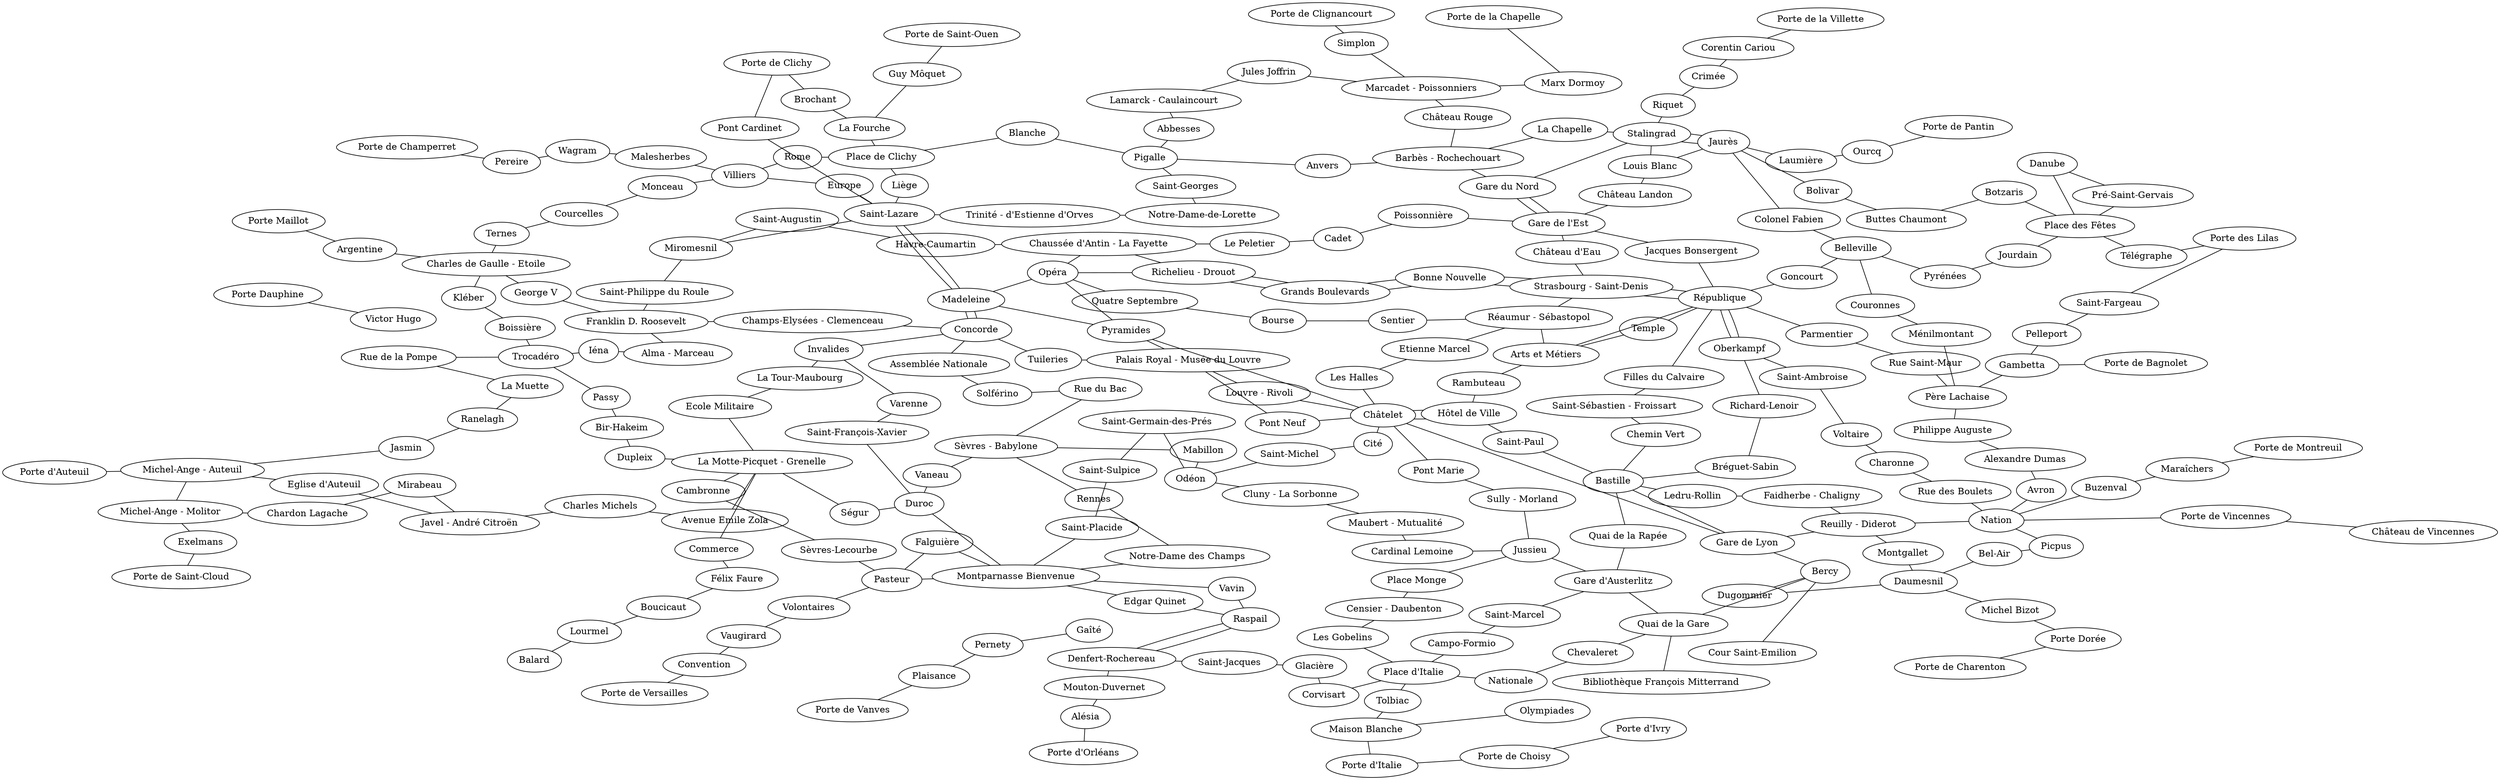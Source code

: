 graph G {
    layout=neato;
    overlap=false;
    "Porte Maillot" [pos="2.28258384736155,48.8781626526965!"];
    "Argentine" [pos="2.28943541854221,48.8756673756517!"];
    "Charles de Gaulle - Etoile" [pos="2.29581177523576,48.874994575223!"];
    "George V" [pos="2.30075978497892,48.872037763641!"];
    "Franklin D. Roosevelt" [pos="2.30948819233711,48.8687248870505!"];
    "Champs-Elysées - Clemenceau" [pos="2.31446450132278,48.8676562912457!"];
    "Concorde" [pos="2.32296144579826,48.8665579920016!"];
    "Tuileries" [pos="2.32967809471164,48.8644778383665!"];
    "Palais Royal - Musée du Louvre" [pos="2.33645436775425,48.862222264626!"];
    "Louvre - Rivoli" [pos="2.34096962328527,48.8608712117595!"];
    "Châtelet" [pos="2.34816099123458,48.8569534598372!"];
    "Hôtel de Ville" [pos="2.3520676701391,48.8573524042377!"];
    "Saint-Paul" [pos="2.36088525627519,48.8551874206563!"];
    "Bastille" [pos="2.36871896103409,48.8520542925495!"];
    "Gare de Lyon" [pos="2.3731565937892,48.8456832057876!"];
    "Reuilly - Diderot" [pos="2.38720107040939,48.8472129257497!"];
    "Nation" [pos="2.39584398872374,48.8480842890258!"];
    "Porte de Vincennes" [pos="2.4108049967015,48.8470077301404!"];
    "Château de Vincennes" [pos="2.44054009540611,48.8443175133653!"];
    "Porte Dauphine" [pos="2.27763271754527,48.8713967943003!"];
    "Victor Hugo" [pos="2.28582876591298,48.8699260814626!"];
    "Ternes" [pos="2.29811328861724,48.8782277299144!"];
    "Courcelles" [pos="2.30329436242521,48.8792652531651!"];
    "Monceau" [pos="2.3094129673747,48.8805687691788!"];
    "Villiers" [pos="2.31581509264638,48.8810731821276!"];
    "Rome" [pos="2.32135917382297,48.8823458178481!"];
    "Place de Clichy" [pos="2.32795832801022,48.8836690873247!"];
    "Blanche" [pos="2.33248437543436,48.8837663535292!"];
    "Pigalle" [pos="2.33721116470113,48.8820209311193!"];
    "Anvers" [pos="2.34415484033029,48.8828685678959!"];
    "Barbès - Rochechouart" [pos="2.3506070793551,48.8837760886089!"];
    "La Chapelle" [pos="2.3604041692741,48.8843864099048!"];
    "Stalingrad" [pos="2.36577437055817,48.8843205479219!"];
    "Jaurès" [pos="2.37143895998561,48.8830239124814!"];
    "Colonel Fabien" [pos="2.37046757479386,48.8776498075734!"];
    "Belleville" [pos="2.37673558655729,48.8722866011648!"];
    "Couronnes" [pos="2.38028898292719,48.8691933441843!"];
    "Ménilmontant" [pos="2.3834303882303,48.8663901391973!"];
    "Père Lachaise" [pos="2.38757989125445,48.8624498439893!"];
    "Philippe Auguste" [pos="2.39049759674529,48.8580894271876!"];
    "Alexandre Dumas" [pos="2.39471273375548,48.8562446774892!"];
    "Avron" [pos="2.3981875566594,48.851648542649!"];
    "Porte de Champerret" [pos="2.29211248215884,48.8856523921859!"];
    "Pereire" [pos="2.29768318601258,48.8848443217919!"];
    "Wagram" [pos="2.30467308758443,48.8838463897792!"];
    "Malesherbes" [pos="2.30948784696001,48.8828400216298!"];
    "Europe" [pos="2.32218591952051,48.8787531630967!"];
    "Saint-Lazare" [pos="2.32548839067261,48.8753813150599!"];
    "Havre-Caumartin" [pos="2.32765110341878,48.8736667509971!"];
    "Opéra" [pos="2.33104728671124,48.8714374280492!"];
    "Quatre Septembre" [pos="2.33631873559549,48.8696590964362!"];
    "Bourse" [pos="2.34066537071104,48.8687567967076!"];
    "Sentier" [pos="2.34755381593779,48.8673466033457!"];
    "Réaumur - Sébastopol" [pos="2.35205078710284,48.8663817558035!"];
    "Arts et Métiers" [pos="2.35650814364354,48.8652996116968!"];
    "Temple" [pos="2.36156123452636,48.8667566284863!"];
    "République" [pos="2.36330234078045,48.8675123568631!"];
    "Parmentier" [pos="2.3747477503599,48.8652523948625!"];
    "Rue Saint-Maur" [pos="2.38050775608986,48.8641177000146!"];
    "Gambetta" [pos="2.39853730570457,48.8650325635159!"];
    "Porte de Bagnolet" [pos="2.40875422118954,48.8645393719864!"];
    "Porte des Lilas" [pos="2.4070619733808,48.87656859808!"];
    "Saint-Fargeau" [pos="2.40449818316887,48.8718433712749!"];
    "Pelleport" [pos="2.40149679228792,48.8684648860667!"];
    "Porte de Clignancourt" [pos="2.34462409910279,48.8975256303301!"];
    "Simplon" [pos="2.34759605535164,48.8941244426855!"];
    "Marcadet - Poissonniers" [pos="2.34968154172248,48.8912804388966!"];
    "Château Rouge" [pos="2.34936580800484,48.8870788765196!"];
    "Gare du Nord" [pos="2.35680878820541,48.8795917064621!"];
    "Gare de l'Est" [pos="2.35806459441865,48.8761629935184!"];
    "Château d'Eau" [pos="2.35605174140158,48.8724469166474!"];
    "Strasbourg - Saint-Denis" [pos="2.35449161656383,48.8696235816895!"];
    "Etienne Marcel" [pos="2.34897619687911,48.8637030110762!"];
    "Les Halles" [pos="2.34612732517368,48.8625048393913!"];
    "Cité" [pos="2.34723223493191,48.8549338481585!"];
    "Saint-Michel" [pos="2.34399179903329,48.8535940766199!"];
    "Odéon" [pos="2.34069229106652,48.8520245535667!"];
    "Saint-Germain-des-Prés" [pos="2.33394781079819,48.8535745628742!"];
    "Saint-Sulpice" [pos="2.33061195308154,48.8512086266185!"];
    "Saint-Placide" [pos="2.32705481506631,48.8470066506411!"];
    "Montparnasse Bienvenue" [pos="2.323989185205,48.8438236103062!"];
    "Vavin" [pos="2.3288628540691,48.8420523223441!"];
    "Raspail" [pos="2.33046699371987,48.8391563585773!"];
    "Denfert-Rochereau" [pos="2.33201883521639,48.833948692744!"];
    "Mouton-Duvernet" [pos="2.32988764040842,48.8313375846232!"];
    "Alésia" [pos="2.32709323494845,48.8282010632709!"];
    "Porte d'Orléans" [pos="2.3254932653821,48.8234163501918!"];
    "Porte de Pantin" [pos="2.39212297232815,48.8884592103989!"];
    "Ourcq" [pos="2.38665201675988,48.886915952247!"];
    "Laumière" [pos="2.37939098935239,48.8851338471378!"];
    "Jacques Bonsergent" [pos="2.36102390204892,48.8706209253172!"];
    "Oberkampf" [pos="2.36815584539455,48.8647770975732!"];
    "Richard-Lenoir" [pos="2.37181363047695,48.8598769369206!"];
    "Bréguet-Sabin" [pos="2.37019466858975,48.8562440537382!"];
    "Quai de la Rapée" [pos="2.3658846507504,48.8464273245315!"];
    "Gare d'Austerlitz" [pos="2.36417731069183,48.8434054085772!"];
    "Saint-Marcel" [pos="2.36072185971764,48.8385124457356!"];
    "Campo-Formio" [pos="2.35874195669934,48.835542932801!"];
    "Place d'Italie" [pos="2.35550159148148,48.8309657123443!"];
    "Kléber" [pos="2.29314613724863,48.871489411987!"];
    "Boissière" [pos="2.29003283760744,48.8668483424692!"];
    "Trocadéro" [pos="2.28749279696644,48.8634876640714!"];
    "Passy" [pos="2.28583941888146,48.8575150886722!"];
    "Bir-Hakeim" [pos="2.2894007376346,48.8539253674278!"];
    "Dupleix" [pos="2.29366372673104,48.8504116248585!"];
    "La Motte-Picquet - Grenelle" [pos="2.29852572623663,48.8496308034842!"];
    "Cambronne" [pos="2.30294172833761,48.8475431112453!"];
    "Sèvres-Lecourbe" [pos="2.30952961043039,48.8456476817025!"];
    "Pasteur" [pos="2.31291468047394,48.842528386595!"];
    "Edgar Quinet" [pos="2.3252865779433,48.84090350075!"];
    "Saint-Jacques" [pos="2.33715437092501,48.8329160052708!"];
    "Glacière" [pos="2.3434382366787,48.8311159466681!"];
    "Corvisart" [pos="2.35061122592617,48.829860012364!"];
    "Nationale" [pos="2.36280417159351,48.8332352787279!"];
    "Chevaleret" [pos="2.36808128297274,48.8349630811609!"];
    "Quai de la Gare" [pos="2.37276624894817,48.8370742696613!"];
    "Bercy" [pos="2.37946307018526,48.8401760271736!"];
    "Dugommier" [pos="2.38959977007981,48.8390365273806!"];
    "Daumesnil" [pos="2.39614862848937,48.8394340071049!"];
    "Bel-Air" [pos="2.40086713199526,48.8414273312853!"];
    "Picpus" [pos="2.40127453882237,48.8451032465536!"];
    "Porte de la Villette" [pos="2.38586903314334,48.8978026914078!"];
    "Corentin Cariou" [pos="2.38229155716463,48.8946726591084!"];
    "Crimée" [pos="2.37693573698238,48.8908857579809!"];
    "Riquet" [pos="2.3736694647432,48.8881572611178!"];
    "Louis Blanc" [pos="2.36442486249368,48.881206210878!"];
    "Château Landon" [pos="2.36201793551061,48.8784414547844!"];
    "Poissonnière" [pos="2.34873975139007,48.8771648483022!"];
    "Cadet" [pos="2.34444630970227,48.8759632841275!"];
    "Le Peletier" [pos="2.34015055970637,48.8749594050929!"];
    "Chaussée d'Antin - La Fayette" [pos="2.3337385944087,48.8731342048266!"];
    "Pyramides" [pos="2.33462360600492,48.8657555264287!"];
    "Pont Neuf" [pos="2.34177674914854,48.8585463383202!"];
    "Pont Marie" [pos="2.3573766690444,48.8534598594796!"];
    "Sully - Morland" [pos="2.36185316969725,48.8512714074456!"];
    "Jussieu" [pos="2.35493167182323,48.8461978906888!"];
    "Place Monge" [pos="2.35215486857877,48.8426663846946!"];
    "Censier - Daubenton" [pos="2.3516265726055,48.8402262475657!"];
    "Les Gobelins" [pos="2.35241680189827,48.8358416213962!"];
    "Tolbiac" [pos="2.35731843921319,48.8261368608053!"];
    "Maison Blanche" [pos="2.35841294615594,48.8221495051266!"];
    "Porte d'Italie" [pos="2.35952973310717,48.8191065956103!"];
    "Porte de Choisy" [pos="2.36467859404946,48.8200559281997!"];
    "Porte d'Ivry" [pos="2.36951125431949,48.8214890346144!"];
    "Bolivar" [pos="2.37412487118754,48.8807896620271!"];
    "Buttes Chaumont" [pos="2.38156984208801,48.8784990874506!"];
    "Botzaris" [pos="2.38890095131574,48.8795349903204!"];
    "Place des Fêtes" [pos="2.3931393703605,48.8767236610252!"];
    "Pré-Saint-Gervais" [pos="2.39858077069353,48.8801595797163!"];
    "Danube" [pos="2.39322847122749,48.8819492139726!"];
    "Balard" [pos="2.2783626618092,48.8366678938828!"];
    "Lourmel" [pos="2.28224195985507,48.8386608627116!"];
    "Boucicaut" [pos="2.28791843112456,48.841024160045!"];
    "Félix Faure" [pos="2.29184722036797,48.8426843338484!"];
    "Commerce" [pos="2.29379684219286,48.8446115114202!"];
    "Ecole Militaire" [pos="2.30634568382008,48.8549196596389!"];
    "La Tour-Maubourg" [pos="2.31047353593698,48.8577270225864!"];
    "Invalides" [pos="2.31463266044452,48.861092010433!"];
    "Madeleine" [pos="2.32581004879328,48.8705446757682!"];
    "Richelieu - Drouot" [pos="2.33859122153854,48.8721358693699!"];
    "Grands Boulevards" [pos="2.34320726640509,48.8715047688147!"];
    "Bonne Nouvelle" [pos="2.34848136571839,48.8705712985549!"];
    "Filles du Calvaire" [pos="2.3667452977427,48.8630698825026!"];
    "Saint-Sébastien - Froissart" [pos="2.36726153971727,48.8609681448082!"];
    "Chemin Vert" [pos="2.36809508538599,48.8570873668721!"];
    "Ledru-Rollin" [pos="2.37614122331859,48.8513377658502!"];
    "Faidherbe - Chaligny" [pos="2.38402856638311,48.8501105431855!"];
    "Montgallet" [pos="2.39040001363536,48.8440050747607!"];
    "Michel Bizot" [pos="2.402366739988,48.8370774300875!"];
    "Porte Dorée" [pos="2.40587391298756,48.8350173731456!"];
    "Porte de Charenton" [pos="2.40251187285007,48.8334492219311!"];
    "Porte de Saint-Cloud" [pos="2.25704619292215,48.8379584046712!"];
    "Exelmans" [pos="2.25980084514434,48.8425802753283!"];
    "Michel-Ange - Molitor" [pos="2.2615119169052,48.844911226615!"];
    "Michel-Ange - Auteuil" [pos="2.26398952533333,48.8479753532281!"];
    "Jasmin" [pos="2.26793329164707,48.8524334177774!"];
    "Ranelagh" [pos="2.26994815793463,48.8555035574475!"];
    "La Muette" [pos="2.27409624466972,48.8580919659505!"];
    "Rue de la Pompe" [pos="2.27788589795906,48.8639517079318!"];
    "Iéna" [pos="2.29386422568227,48.8647800213093!"];
    "Alma - Marceau" [pos="2.30110435239267,48.8646471469577!"];
    "Saint-Philippe du Roule" [pos="2.31013720568782,48.8721551301294!"];
    "Miromesnil" [pos="2.31601069312102,48.8734479148472!"];
    "Saint-Augustin" [pos="2.3210135978086,48.8745466119868!"];
    "Saint-Ambroise" [pos="2.37388053821155,48.861416656961!"];
    "Voltaire" [pos="2.3800316941488,48.8576624334379!"];
    "Charonne" [pos="2.38478239644889,48.8549394425003!"];
    "Rue des Boulets" [pos="2.38910470503224,48.8522140723837!"];
    "Buzenval" [pos="2.40117076936841,48.8517624388841!"];
    "Maraîchers" [pos="2.40603854479805,48.8527310195318!"];
    "Porte de Montreuil" [pos="2.41071815402749,48.8534826302583!"];
    "Cardinal Lemoine" [pos="2.35132800167318,48.8467000343149!"];
    "Maubert - Mutualité" [pos="2.34828041316949,48.8501954651213!"];
    "Cluny - La Sorbonne" [pos="2.34489630121208,48.8510268759263!"];
    "Mabillon" [pos="2.33514281934647,48.8528437373513!"];
    "Sèvres - Babylone" [pos="2.32685966312174,48.8515653054432!"];
    "Vaneau" [pos="2.32135124235473,48.8488945691107!"];
    "Duroc" [pos="2.31652121945652,48.8470098926637!"];
    "Ségur" [pos="2.30713784940338,48.8471672690468!"];
    "Avenue Emile Zola" [pos="2.29501899714355,48.8470380127569!"];
    "Charles Michels" [pos="2.28562101336672,48.8466045314492!"];
    "Javel - André Citroën" [pos="2.27800949652736,48.846181105275!"];
    "Eglise d'Auteuil" [pos="2.26911138902189,48.8471433605089!"];
    "Porte d'Auteuil" [pos="2.25828074459554,48.847904122681!"];
    "Chardon Lagache" [pos="2.26690547594029,48.8450882982306!"];
    "Mirabeau" [pos="2.27306412637283,48.8470775063978!"];
    "Rambuteau" [pos="2.35327394859477,48.8611901560022!"];
    "Goncourt" [pos="2.3707644347484,48.8700070168905!"];
    "Pyrénées" [pos="2.38520291556953,48.8738187892325!"];
    "Jourdain" [pos="2.3893253789101,48.8752473476934!"];
    "Place des Fêtes" [pos="2.3931393703605,48.8767236610252!"];
    "Télégraphe" [pos="2.39864808996059,48.8755103832327!"];
    "Porte de la Chapelle" [pos="2.35924854231036,48.8974024217225!"];
    "Marx Dormoy" [pos="2.35980847808402,48.8905795776193!"];
    "Jules Joffrin" [pos="2.34432002938048,48.892492267254!"];
    "Lamarck - Caulaincourt" [pos="2.33858382438319,48.8896818090189!"];
    "Abbesses" [pos="2.33839463522091,48.8843927170434!"];
    "Saint-Georges" [pos="2.33757064037967,48.8784165939537!"];
    "Notre-Dame-de-Lorette" [pos="2.33787361922264,48.8760350303326!"];
    "Trinité - d'Estienne d'Orves" [pos="2.33304917241824,48.8763365063593!"];
    "Assemblée Nationale" [pos="2.32057583664755,48.8610719385779!"];
    "Solférino" [pos="2.32307596425154,48.8585319487804!"];
    "Rue du Bac" [pos="2.32569989845241,48.8558846775373!"];
    "Rennes" [pos="2.32778718478739,48.8483328280924!"];
    "Notre-Dame des Champs" [pos="2.32869580549871,48.8450777446896!"];
    "Falguière" [pos="2.31755123561703,48.8443176825861!"];
    "Volontaires" [pos="2.30798338057685,48.8414117274667!"];
    "Vaugirard" [pos="2.30107451565455,48.8394379171286!"];
    "Convention" [pos="2.29639138648092,48.8371350528567!"];
    "Porte de Versailles" [pos="2.28774170914233,48.8325195315652!"];
    "Porte de Vanves" [pos="2.30533238665747,48.8276134630559!"];
    "Plaisance" [pos="2.31386048934431,48.8317503621191!"];
    "Pernety" [pos="2.3183937066147,48.8340786788266!"];
    "Gaîté" [pos="2.32235399677881,48.8385260840742!"];
    "Saint-François-Xavier" [pos="2.31428594618056,48.8512915499903!"];
    "Varenne" [pos="2.31511393050966,48.8566249817984!"];
    "Liège" [pos="2.32685267123976,48.8795349364277!"];
    "La Fourche" [pos="2.32571411716613,48.887433655789!"];
    "Guy Môquet" [pos="2.32748325862612,48.8930014410137!"];
    "Porte de Saint-Ouen" [pos="2.32904834074465,48.8974978363796!"];
    "Brochant" [pos="2.31990481720936,48.8906518702421!"];
    "Porte de Clichy" [pos="2.31320835075881,48.8944312870695!"];
    "Pont Cardinet" [pos="2.31536814050515,48.888103402695!"];
    "Cour Saint-Emilion" [pos="2.38661785021406,48.8333193028951!"];
    "Bibliothèque François Mitterrand" [pos="2.3764873711683,48.8299257649806!"];
    "Olympiades" [pos="2.36692312153081,48.827123440481!"];
    "Porte Maillot" -- "Argentine";
    "Argentine" -- "Charles de Gaulle - Etoile";
    "Charles de Gaulle - Etoile" -- "George V";
    "George V" -- "Franklin D. Roosevelt";
    "Franklin D. Roosevelt" -- "Champs-Elysées - Clemenceau";
    "Champs-Elysées - Clemenceau" -- "Concorde";
    "Concorde" -- "Tuileries";
    "Tuileries" -- "Palais Royal - Musée du Louvre";
    "Palais Royal - Musée du Louvre" -- "Louvre - Rivoli";
    "Louvre - Rivoli" -- "Châtelet";
    "Châtelet" -- "Hôtel de Ville";
    "Hôtel de Ville" -- "Saint-Paul";
    "Saint-Paul" -- "Bastille";
    "Bastille" -- "Gare de Lyon";
    "Gare de Lyon" -- "Reuilly - Diderot";
    "Reuilly - Diderot" -- "Nation";
    "Nation" -- "Porte de Vincennes";
    "Porte de Vincennes" -- "Château de Vincennes";
    "Porte Dauphine" -- "Victor Hugo";
    "Charles de Gaulle - Etoile" -- "Ternes";
    "Ternes" -- "Courcelles";
    "Courcelles" -- "Monceau";
    "Monceau" -- "Villiers";
    "Villiers" -- "Rome";
    "Rome" -- "Place de Clichy";
    "Place de Clichy" -- "Blanche";
    "Blanche" -- "Pigalle";
    "Pigalle" -- "Anvers";
    "Anvers" -- "Barbès - Rochechouart";
    "Barbès - Rochechouart" -- "La Chapelle";
    "La Chapelle" -- "Stalingrad";
    "Stalingrad" -- "Jaurès";
    "Jaurès" -- "Colonel Fabien";
    "Colonel Fabien" -- "Belleville";
    "Belleville" -- "Couronnes";
    "Couronnes" -- "Ménilmontant";
    "Ménilmontant" -- "Père Lachaise";
    "Père Lachaise" -- "Philippe Auguste";
    "Philippe Auguste" -- "Alexandre Dumas";
    "Alexandre Dumas" -- "Avron";
    "Avron" -- "Nation";
    "Porte de Champerret" -- "Pereire";
    "Pereire" -- "Wagram";
    "Wagram" -- "Malesherbes";
    "Malesherbes" -- "Villiers";
    "Villiers" -- "Europe";
    "Europe" -- "Saint-Lazare";
    "Opéra" -- "Quatre Septembre";
    "Quatre Septembre" -- "Bourse";
    "Bourse" -- "Sentier";
    "Sentier" -- "Réaumur - Sébastopol";
    "Réaumur - Sébastopol" -- "Arts et Métiers";
    "Arts et Métiers" -- "Temple";
    "Temple" -- "République";
    "République" -- "Parmentier";
    "Parmentier" -- "Rue Saint-Maur";
    "Rue Saint-Maur" -- "Père Lachaise";
    "Père Lachaise" -- "Gambetta";
    "Gambetta" -- "Porte de Bagnolet";
    "Porte de Clignancourt" -- "Simplon";
    "Simplon" -- "Marcadet - Poissonniers";
    "Marcadet - Poissonniers" -- "Château Rouge";
    "Château Rouge" -- "Barbès - Rochechouart";
    "Barbès - Rochechouart" -- "Gare du Nord";
    "Gare du Nord" -- "Gare de l'Est";
    "Gare de l'Est" -- "Château d'Eau";
    "Château d'Eau" -- "Strasbourg - Saint-Denis";
    "Strasbourg - Saint-Denis" -- "Réaumur - Sébastopol";
    "Réaumur - Sébastopol" -- "Etienne Marcel";
    "Etienne Marcel" -- "Les Halles";
    "Les Halles" -- "Châtelet";
    "Châtelet" -- "Cité";
    "Cité" -- "Saint-Michel";
    "Saint-Michel" -- "Odéon";
    "Odéon" -- "Saint-Germain-des-Prés";
    "Saint-Germain-des-Prés" -- "Saint-Sulpice";
    "Saint-Sulpice" -- "Saint-Placide";
    "Saint-Placide" -- "Montparnasse Bienvenue";
    "Montparnasse Bienvenue" -- "Vavin";
    "Vavin" -- "Raspail";
    "Raspail" -- "Denfert-Rochereau";
    "Denfert-Rochereau" -- "Mouton-Duvernet";
    "Mouton-Duvernet" -- "Alésia";
    "Alésia" -- "Porte d'Orléans";
    "Porte de Pantin" -- "Ourcq";
    "Ourcq" -- "Laumière";
    "Laumière" -- "Jaurès";
    "Jaurès" -- "Stalingrad";
    "Stalingrad" -- "Gare du Nord";
    "Gare du Nord" -- "Gare de l'Est";
    "Gare de l'Est" -- "Jacques Bonsergent";
    "Jacques Bonsergent" -- "République";
    "République" -- "Oberkampf";
    "Oberkampf" -- "Richard-Lenoir";
    "Richard-Lenoir" -- "Bréguet-Sabin";
    "Bréguet-Sabin" -- "Bastille";
    "Bastille" -- "Quai de la Rapée";
    "Quai de la Rapée" -- "Gare d'Austerlitz";
    "Gare d'Austerlitz" -- "Saint-Marcel";
    "Saint-Marcel" -- "Campo-Formio";
    "Campo-Formio" -- "Place d'Italie";
    "Gambetta" -- "Pelleport";
    "Pelleport" -- "Saint-Fargeau";
    "Saint-Fargeau" -- "Porte des Lilas";
    "Charles de Gaulle - Etoile" -- "Kléber";
    "Kléber" -- "Boissière";
    "Boissière" -- "Trocadéro";
    "Trocadéro" -- "Passy";
    "Passy" -- "Bir-Hakeim";
    "Bir-Hakeim" -- "Dupleix";
    "Dupleix" -- "La Motte-Picquet - Grenelle";
    "La Motte-Picquet - Grenelle" -- "Cambronne";
    "Cambronne" -- "Sèvres-Lecourbe";
    "Sèvres-Lecourbe" -- "Pasteur";
    "Pasteur" -- "Montparnasse Bienvenue";
    "Montparnasse Bienvenue" -- "Edgar Quinet";
    "Edgar Quinet" -- "Raspail";
    "Raspail" -- "Denfert-Rochereau";
    "Denfert-Rochereau" -- "Saint-Jacques";
    "Saint-Jacques" -- "Glacière";
    "Glacière" -- "Corvisart";
    "Corvisart" -- "Place d'Italie";
    "Place d'Italie" -- "Nationale";
    "Nationale" -- "Chevaleret";
    "Chevaleret" -- "Quai de la Gare";
    "Quai de la Gare" -- "Bercy";
    "Bercy" -- "Dugommier";
    "Dugommier" -- "Daumesnil";
    "Daumesnil" -- "Bel-Air";
    "Bel-Air" -- "Picpus";
    "Picpus" -- "Nation";
    "Porte de la Villette" -- "Corentin Cariou";
    "Corentin Cariou" -- "Crimée";
    "Crimée" -- "Riquet";
    "Riquet" -- "Stalingrad";
    "Stalingrad" -- "Louis Blanc";
    "Louis Blanc" -- "Château Landon";
    "Château Landon" -- "Gare de l'Est";
    "Gare de l'Est" -- "Poissonnière";
    "Poissonnière" -- "Cadet";
    "Cadet" -- "Le Peletier";
    "Le Peletier" -- "Chaussée d'Antin - La Fayette";
    "Chaussée d'Antin - La Fayette" -- "Opéra";
    "Opéra" -- "Pyramides";
    "Pyramides" -- "Palais Royal - Musée du Louvre";
    "Palais Royal - Musée du Louvre" -- "Pont Neuf";
    "Pont Neuf" -- "Châtelet";
    "Châtelet" -- "Pont Marie";
    "Pont Marie" -- "Sully - Morland";
    "Sully - Morland" -- "Jussieu";
    "Jussieu" -- "Place Monge";
    "Place Monge" -- "Censier - Daubenton";
    "Censier - Daubenton" -- "Les Gobelins";
    "Les Gobelins" -- "Place d'Italie";
    "Place d'Italie" -- "Tolbiac";
    "Tolbiac" -- "Maison Blanche";
    "Maison Blanche" -- "Porte d'Italie";
    "Porte d'Italie" -- "Porte de Choisy";
    "Porte de Choisy" -- "Porte d'Ivry";
    "Louis Blanc" -- "Jaurès";
    "Jaurès" -- "Bolivar";
    "Bolivar" -- "Buttes Chaumont";
    "Buttes Chaumont" -- "Botzaris";
    "Danube" -- "Place des Fêtes";
    "Botzaris" -- "Place des Fêtes";
    "Pré-Saint-Gervais" -- "Danube";
    "Place des Fêtes" -- "Pré-Saint-Gervais";
    "Balard" -- "Lourmel";
    "Lourmel" -- "Boucicaut";
    "Boucicaut" -- "Félix Faure";
    "Félix Faure" -- "Commerce";
    "Commerce" -- "La Motte-Picquet - Grenelle";
    "La Motte-Picquet - Grenelle" -- "Ecole Militaire";
    "Ecole Militaire" -- "La Tour-Maubourg";
    "La Tour-Maubourg" -- "Invalides";
    "Invalides" -- "Concorde";
    "Concorde" -- "Madeleine";
    "Madeleine" -- "Opéra";
    "Opéra" -- "Richelieu - Drouot";
    "Richelieu - Drouot" -- "Grands Boulevards";
    "Grands Boulevards" -- "Bonne Nouvelle";
    "Bonne Nouvelle" -- "Strasbourg - Saint-Denis";
    "Strasbourg - Saint-Denis" -- "République";
    "République" -- "Filles du Calvaire";
    "Filles du Calvaire" -- "Saint-Sébastien - Froissart";
    "Saint-Sébastien - Froissart" -- "Chemin Vert";
    "Chemin Vert" -- "Bastille";
    "Bastille" -- "Ledru-Rollin";
    "Ledru-Rollin" -- "Faidherbe - Chaligny";
    "Faidherbe - Chaligny" -- "Reuilly - Diderot";
    "Reuilly - Diderot" -- "Montgallet";
    "Montgallet" -- "Daumesnil";
    "Daumesnil" -- "Michel Bizot";
    "Michel Bizot" -- "Porte Dorée";
    "Porte Dorée" -- "Porte de Charenton";
    "Porte de Saint-Cloud" -- "Exelmans";
    "Exelmans" -- "Michel-Ange - Molitor";
    "Michel-Ange - Molitor" -- "Michel-Ange - Auteuil";
    "Michel-Ange - Auteuil" -- "Jasmin";
    "Jasmin" -- "Ranelagh";
    "Ranelagh" -- "La Muette";
    "La Muette" -- "Rue de la Pompe";
    "Rue de la Pompe" -- "Trocadéro";
    "Trocadéro" -- "Iéna";
    "Iéna" -- "Alma - Marceau";
    "Alma - Marceau" -- "Franklin D. Roosevelt";
    "Franklin D. Roosevelt" -- "Saint-Philippe du Roule";
    "Saint-Philippe du Roule" -- "Miromesnil";
    "Miromesnil" -- "Saint-Augustin";
    "Saint-Augustin" -- "Havre-Caumartin";
    "Havre-Caumartin" -- "Chaussée d'Antin - La Fayette";
    "Chaussée d'Antin - La Fayette" -- "Richelieu - Drouot";
    "Richelieu - Drouot" -- "Grands Boulevards";
    "Grands Boulevards" -- "Bonne Nouvelle";
    "Bonne Nouvelle" -- "Strasbourg - Saint-Denis";
    "Strasbourg - Saint-Denis" -- "République";
    "République" -- "Oberkampf";
    "Oberkampf" -- "Saint-Ambroise";
    "Saint-Ambroise" -- "Voltaire";
    "Voltaire" -- "Charonne";
    "Charonne" -- "Rue des Boulets";
    "Rue des Boulets" -- "Nation";
    "Nation" -- "Buzenval";
    "Buzenval" -- "Maraîchers";
    "Maraîchers" -- "Porte de Montreuil";
    "Michel-Ange - Auteuil" -- "Porte d'Auteuil";
    "Michel-Ange - Molitor" -- "Chardon Lagache";
    "Chardon Lagache" -- "Mirabeau";
    "Javel - André Citroën" -- "Eglise d'Auteuil";
    "Eglise d'Auteuil" -- "Michel-Ange - Auteuil";
    "Mirabeau" -- "Javel - André Citroën";
    "Javel - André Citroën" -- "Charles Michels";
    "Charles Michels" -- "Avenue Emile Zola";
    "Avenue Emile Zola" -- "La Motte-Picquet - Grenelle";
    "La Motte-Picquet - Grenelle" -- "Ségur";
    "Ségur" -- "Duroc";
    "Duroc" -- "Vaneau";
    "Vaneau" -- "Sèvres - Babylone";
    "Sèvres - Babylone" -- "Mabillon";
    "Mabillon" -- "Odéon";
    "Odéon" -- "Cluny - La Sorbonne";
    "Cluny - La Sorbonne" -- "Maubert - Mutualité";
    "Maubert - Mutualité" -- "Cardinal Lemoine";
    "Cardinal Lemoine" -- "Jussieu";
    "Jussieu" -- "Gare d'Austerlitz";
    "Gare d'Austerlitz" -- "Quai de la Gare";
    "Quai de la Gare" -- "Bibliothèque François Mitterrand";
    "Châtelet" -- "Hôtel de Ville";
    "Hôtel de Ville" -- "Rambuteau";
    "Rambuteau" -- "Arts et Métiers";
    "Arts et Métiers" -- "République";
    "République" -- "Goncourt";
    "Goncourt" -- "Belleville";
    "Belleville" -- "Pyrénées";
    "Pyrénées" -- "Jourdain";
    "Jourdain" -- "Place des Fêtes";
    "Place des Fêtes" -- "Télégraphe";
    "Télégraphe" -- "Porte des Lilas";
    "Porte de la Chapelle" -- "Marx Dormoy";
    "Marx Dormoy" -- "Marcadet - Poissonniers";
    "Marcadet - Poissonniers" -- "Jules Joffrin";
    "Jules Joffrin" -- "Lamarck - Caulaincourt";
    "Lamarck - Caulaincourt" -- "Abbesses";
    "Abbesses" -- "Pigalle";
    "Pigalle" -- "Saint-Georges";
    "Saint-Georges" -- "Notre-Dame-de-Lorette";
    "Notre-Dame-de-Lorette" -- "Trinité - d'Estienne d'Orves";
    "Trinité - d'Estienne d'Orves" -- "Saint-Lazare";
    "Saint-Lazare" -- "Madeleine";
    "Madeleine" -- "Concorde";
    "Concorde" -- "Assemblée Nationale";
    "Assemblée Nationale" -- "Solférino";
    "Solférino" -- "Rue du Bac";
    "Rue du Bac" -- "Sèvres - Babylone";
    "Sèvres - Babylone" -- "Rennes";
    "Rennes" -- "Notre-Dame des Champs";
    "Notre-Dame des Champs" -- "Montparnasse Bienvenue";
    "Montparnasse Bienvenue" -- "Falguière";
    "Falguière" -- "Pasteur";
    "Pasteur" -- "Volontaires";
    "Volontaires" -- "Vaugirard";
    "Vaugirard" -- "Convention";
    "Convention" -- "Porte de Versailles";
    "Porte de Saint-Ouen" -- "Guy Môquet";
    "Guy Môquet" -- "La Fourche";
    "La Fourche" -- "Place de Clichy";
    "Place de Clichy" -- "Liège";
    "Liège" -- "Saint-Lazare";
    "Saint-Lazare" -- "Miromesnil";
    "Invalides" -- "Varenne";
    "Varenne" -- "Saint-François-Xavier";
    "Saint-François-Xavier" -- "Duroc";
    "Duroc" -- "Montparnasse Bienvenue";
    "Gaîté" -- "Pernety";
    "Pernety" -- "Plaisance";
    "Plaisance" -- "Porte de Vanves";
    "Brochant" -- "La Fourche";
    "Porte de Clichy" -- "Brochant";
    "Porte de Clichy" -- "Pont Cardinet";
    "Pont Cardinet" -- "Saint-Lazare";
    "Saint-Lazare" -- "Madeleine";
    "Madeleine" -- "Pyramides";
    "Pyramides" -- "Châtelet";
    "Châtelet" -- "Gare de Lyon";
    "Gare de Lyon" -- "Bercy";
    "Bercy" -- "Cour Saint-Emilion";
    "Olympiades" -- "Maison Blanche";
}

